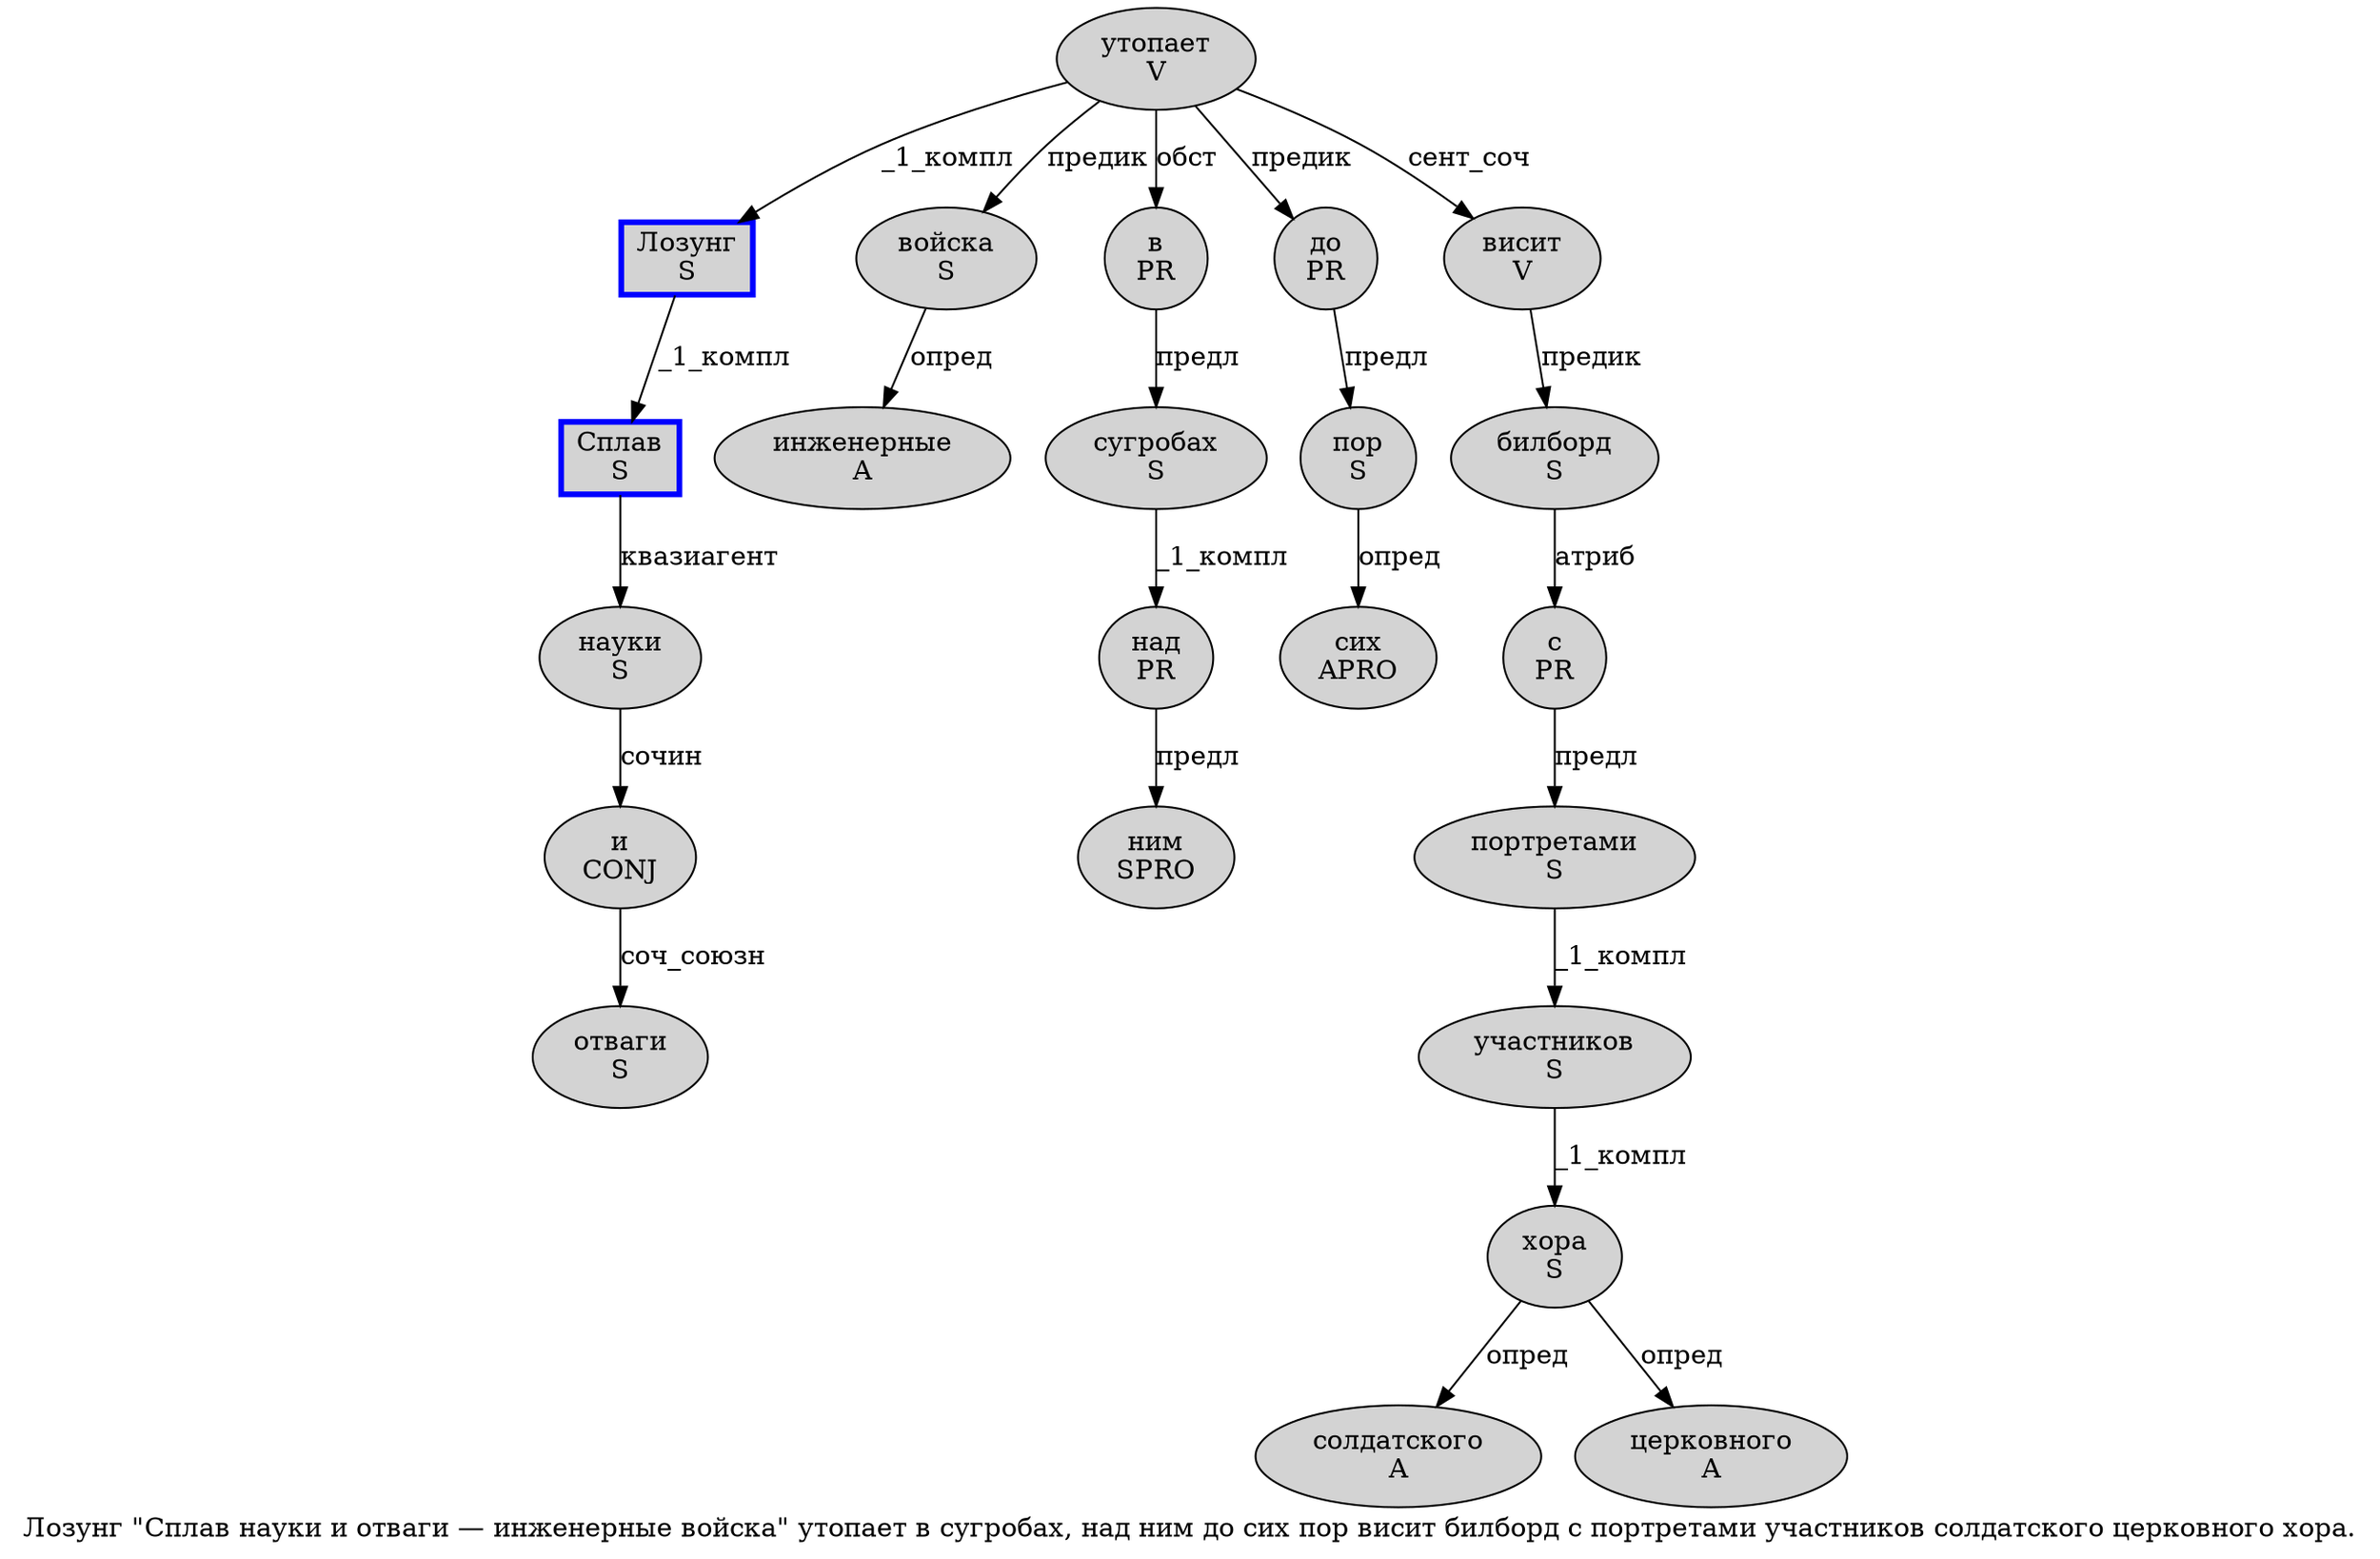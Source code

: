 digraph SENTENCE_854 {
	graph [label="Лозунг \"Сплав науки и отваги — инженерные войска\" утопает в сугробах, над ним до сих пор висит билборд с портретами участников солдатского церковного хора."]
	node [style=filled]
		0 [label="Лозунг
S" color=blue fillcolor=lightgray penwidth=3 shape=box]
		2 [label="Сплав
S" color=blue fillcolor=lightgray penwidth=3 shape=box]
		3 [label="науки
S" color="" fillcolor=lightgray penwidth=1 shape=ellipse]
		4 [label="и
CONJ" color="" fillcolor=lightgray penwidth=1 shape=ellipse]
		5 [label="отваги
S" color="" fillcolor=lightgray penwidth=1 shape=ellipse]
		7 [label="инженерные
A" color="" fillcolor=lightgray penwidth=1 shape=ellipse]
		8 [label="войска
S" color="" fillcolor=lightgray penwidth=1 shape=ellipse]
		10 [label="утопает
V" color="" fillcolor=lightgray penwidth=1 shape=ellipse]
		11 [label="в
PR" color="" fillcolor=lightgray penwidth=1 shape=ellipse]
		12 [label="сугробах
S" color="" fillcolor=lightgray penwidth=1 shape=ellipse]
		14 [label="над
PR" color="" fillcolor=lightgray penwidth=1 shape=ellipse]
		15 [label="ним
SPRO" color="" fillcolor=lightgray penwidth=1 shape=ellipse]
		16 [label="до
PR" color="" fillcolor=lightgray penwidth=1 shape=ellipse]
		17 [label="сих
APRO" color="" fillcolor=lightgray penwidth=1 shape=ellipse]
		18 [label="пор
S" color="" fillcolor=lightgray penwidth=1 shape=ellipse]
		19 [label="висит
V" color="" fillcolor=lightgray penwidth=1 shape=ellipse]
		20 [label="билборд
S" color="" fillcolor=lightgray penwidth=1 shape=ellipse]
		21 [label="с
PR" color="" fillcolor=lightgray penwidth=1 shape=ellipse]
		22 [label="портретами
S" color="" fillcolor=lightgray penwidth=1 shape=ellipse]
		23 [label="участников
S" color="" fillcolor=lightgray penwidth=1 shape=ellipse]
		24 [label="солдатского
A" color="" fillcolor=lightgray penwidth=1 shape=ellipse]
		25 [label="церковного
A" color="" fillcolor=lightgray penwidth=1 shape=ellipse]
		26 [label="хора
S" color="" fillcolor=lightgray penwidth=1 shape=ellipse]
			8 -> 7 [label="опред"]
			12 -> 14 [label="_1_компл"]
			10 -> 0 [label="_1_компл"]
			10 -> 8 [label="предик"]
			10 -> 11 [label="обст"]
			10 -> 16 [label="предик"]
			10 -> 19 [label="сент_соч"]
			0 -> 2 [label="_1_компл"]
			11 -> 12 [label="предл"]
			4 -> 5 [label="соч_союзн"]
			18 -> 17 [label="опред"]
			14 -> 15 [label="предл"]
			20 -> 21 [label="атриб"]
			22 -> 23 [label="_1_компл"]
			16 -> 18 [label="предл"]
			2 -> 3 [label="квазиагент"]
			3 -> 4 [label="сочин"]
			26 -> 24 [label="опред"]
			26 -> 25 [label="опред"]
			19 -> 20 [label="предик"]
			21 -> 22 [label="предл"]
			23 -> 26 [label="_1_компл"]
}